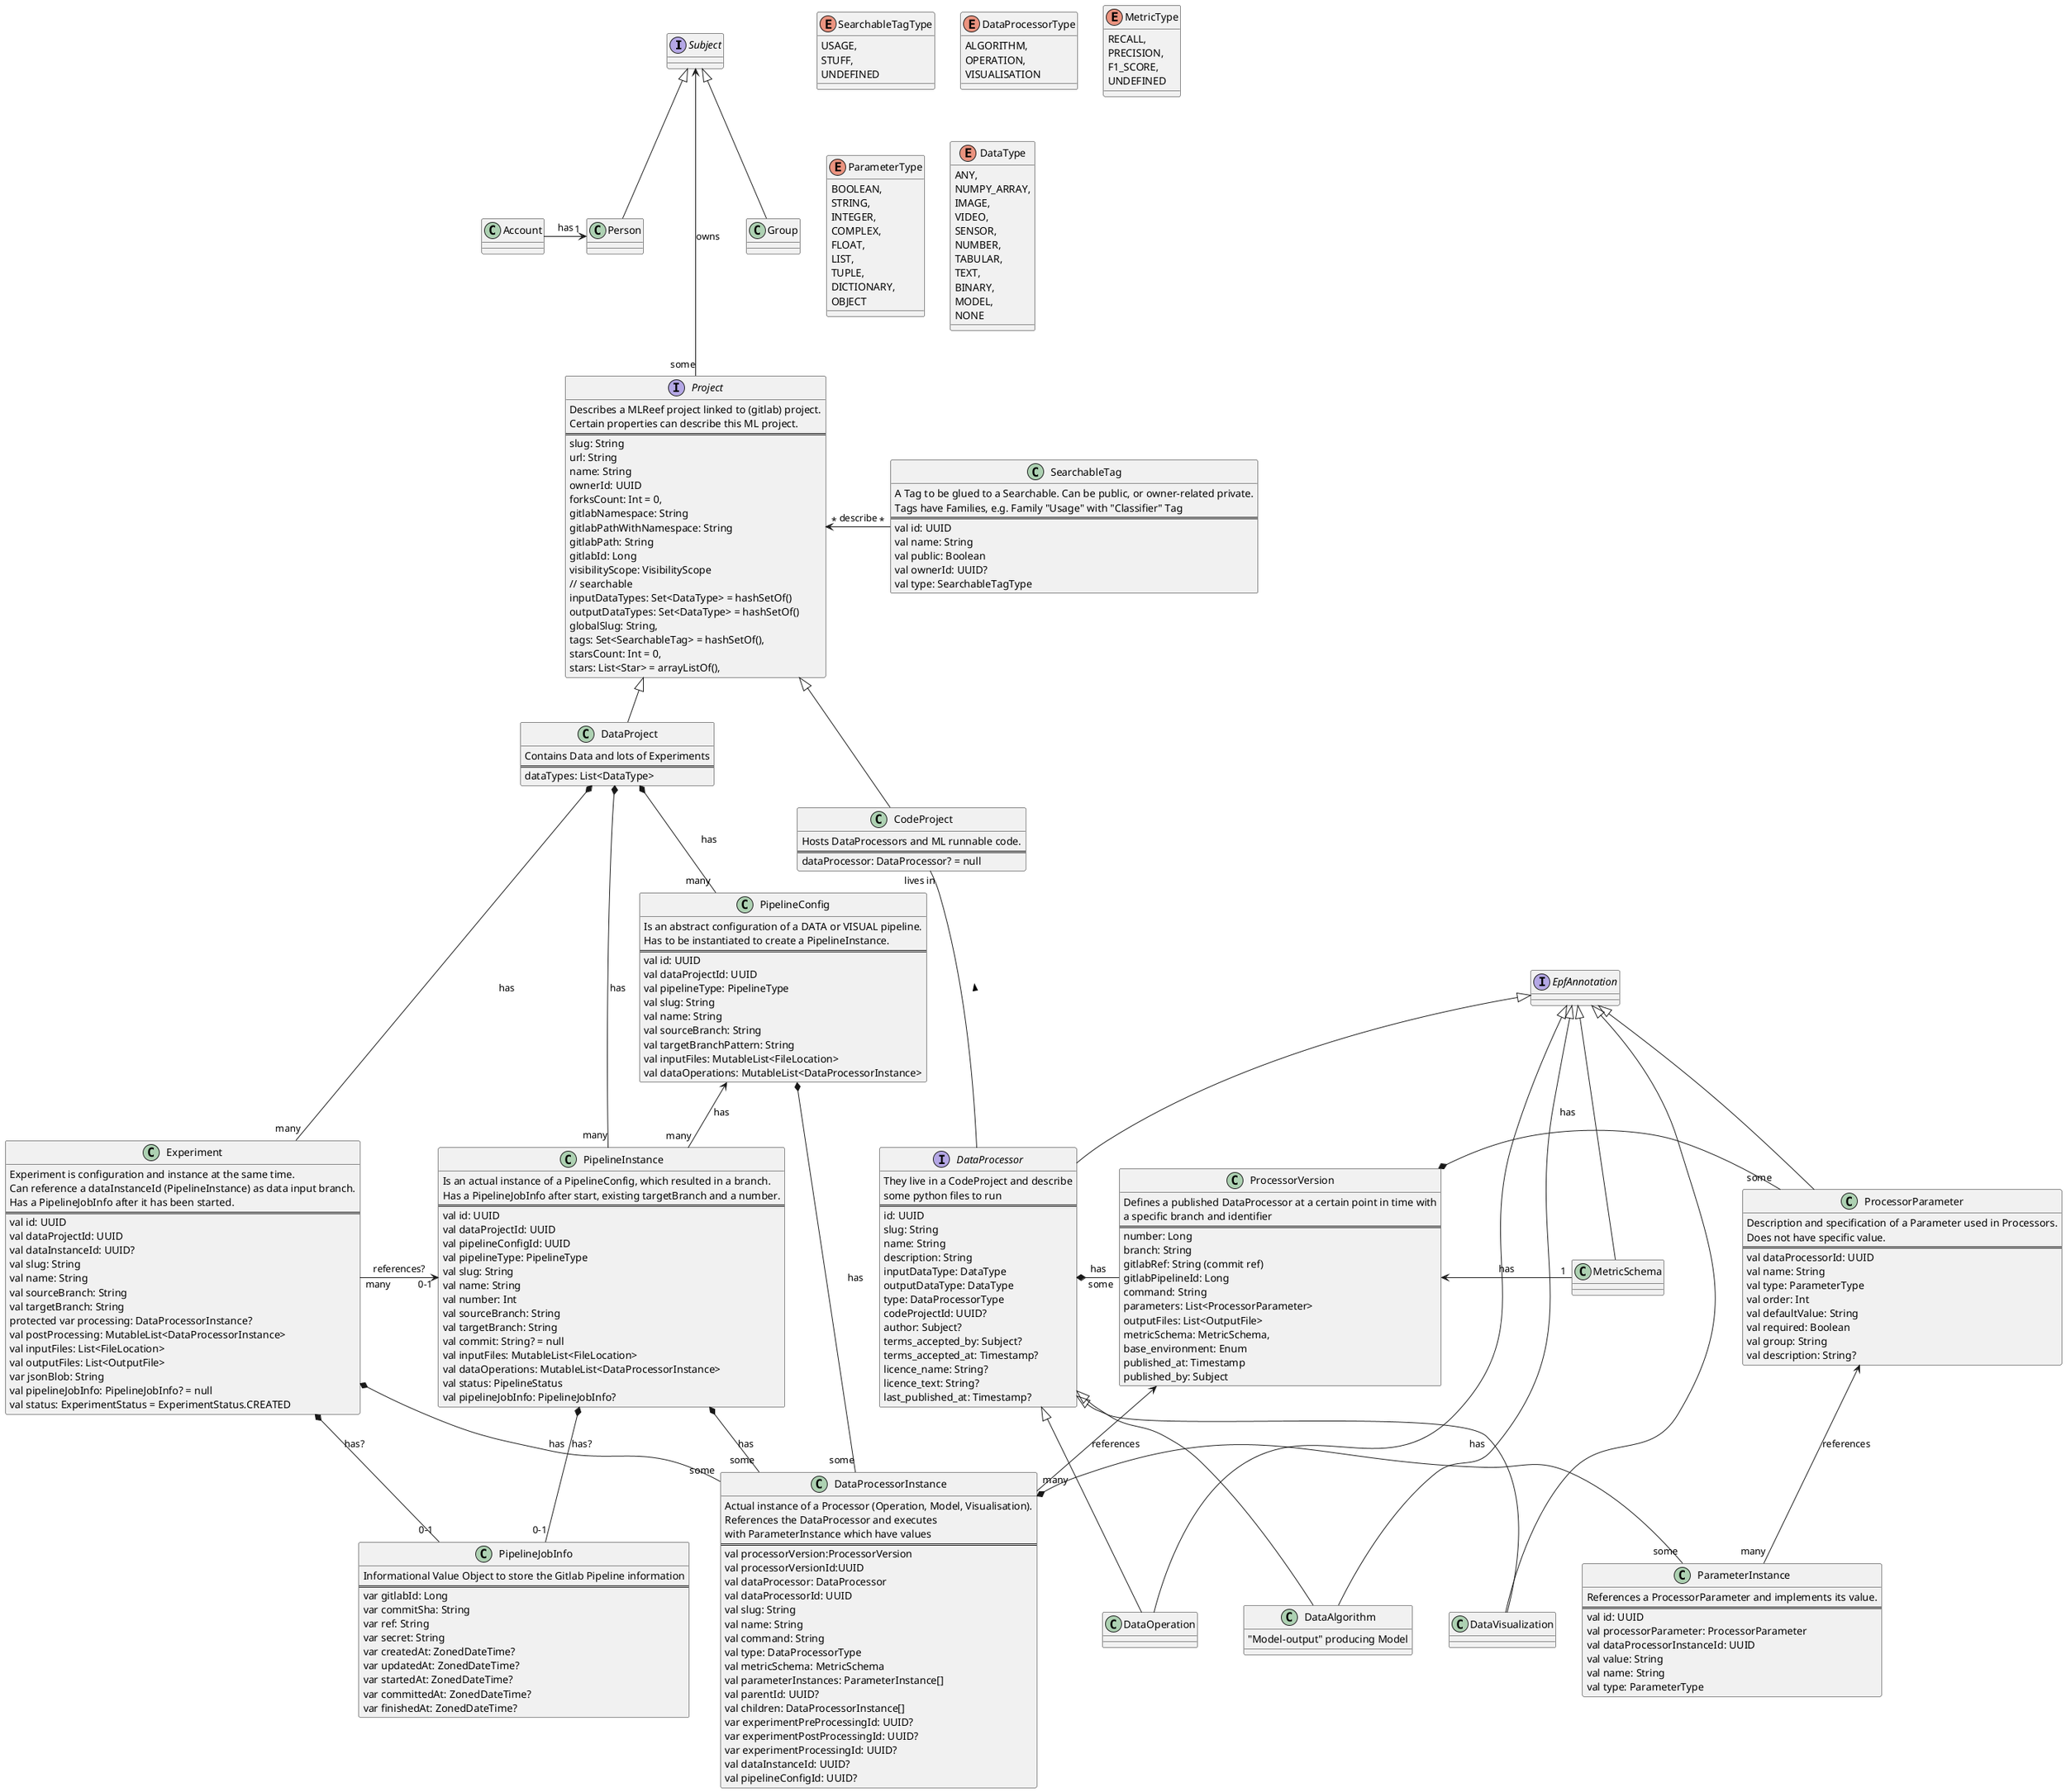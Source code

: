 Keywords:
* some: Indicates a "small" number which normally can be fetched eagerly
        and included in a DTO similar to an aggregation.
        Elements of a "some" group are connected by an interrelation.
        E.g: A shopping cart has _some_ items

* many: Indicates a possibly large amount of elements.
        Usually one does not want to fetch them as a sub-resource
        E.g: An online store category has _many_ items


@startuml

interface Subject {

}

Subject <|-- Group
Subject <|-- Person
Subject <--- "some" Project: "owns"

class Group {
}

class Person {
}

Account -> "1" Person : "has"


class Account {
}


interface EpfAnnotation

EpfAnnotation <|-- DataAlgorithm
EpfAnnotation <|-- DataProcessor
EpfAnnotation <|-- DataOperation
EpfAnnotation <|-- DataVisualization
EpfAnnotation <|-- ProcessorParameter
EpfAnnotation <|-- MetricSchema

interface Project {
    Describes a MLReef project linked to (gitlab) project.
    Certain properties can describe this ML project.
    ==
    slug: String
    url: String
    name: String
    ownerId: UUID
    forksCount: Int = 0,
    gitlabNamespace: String
    gitlabPathWithNamespace: String
    gitlabPath: String
    gitlabId: Long
    visibilityScope: VisibilityScope
    // searchable
    inputDataTypes: Set<DataType> = hashSetOf()
    outputDataTypes: Set<DataType> = hashSetOf()
    globalSlug: String,
    tags: Set<SearchableTag> = hashSetOf(),
    starsCount: Int = 0,
    stars: List<Star> = arrayListOf(),
}



class DataProject {
    Contains Data and lots of Experiments
    ==
    dataTypes: List<DataType>
}
class CodeProject {
    Hosts DataProcessors and ML runnable code.
    ==
    dataProcessor: DataProcessor? = null
}

Project <|-- CodeProject
Project <|-- DataProject


interface DataProcessor {
    They live in a CodeProject and describe
     some python files to run
    ==
    id: UUID
    slug: String
    name: String
    description: String
    inputDataType: DataType
    outputDataType: DataType
    type: DataProcessorType
    codeProjectId: UUID?
    author: Subject?
    terms_accepted_by: Subject?
    terms_accepted_at: Timestamp?
    licence_name: String?
    licence_text: String?
    last_published_at: Timestamp?
}


class ProcessorVersion {
    Defines a published DataProcessor at a certain point in time with
    a specific branch and identifier
    ==
    number: Long
    branch: String
    gitlabRef: String (commit ref)
    gitlabPipelineId: Long
    command: String
    parameters: List<ProcessorParameter>
    outputFiles: List<OutputFile>
    metricSchema: MetricSchema,
    base_environment: Enum
    published_at: Timestamp
    published_by: Subject
}

DataProcessor <|-- DataOperation
DataProcessor <|-- DataVisualization
DataProcessor <|-- DataAlgorithm

class DataAlgorithm {
  "Model-output" producing Model
}

Project "*" <- "*" SearchableTag : "describe"

CodeProject -- DataProcessor : "lives in" <

DataProject *-- "many" Experiment : "has"
DataProject *-- "many" PipelineConfig : "has"
DataProject *--- "many" PipelineInstance : "has"
PipelineConfig <-- "many" PipelineInstance : "has"

Experiment *-- "some" DataProcessorInstance : "has"
PipelineConfig *-- "some" DataProcessorInstance : "has"
PipelineInstance *-- "some" DataProcessorInstance : "has"

Experiment "many" -> "0-1" PipelineInstance : "references?"
Experiment *-- "0-1" PipelineJobInfo : "has?"
PipelineInstance *-- "0-1" PipelineJobInfo : "has?"

DataProcessor *- "some" ProcessorVersion : "has"
ProcessorVersion *- "some" ProcessorParameter : "has"
ProcessorVersion <- "1" MetricSchema : "has"
ProcessorVersion <-- "many" DataProcessorInstance : "references"
DataProcessorInstance *- "some" ParameterInstance : "has"
ProcessorParameter <-- "many" ParameterInstance : "references"

class DataProcessorInstance {
    Actual instance of a Processor (Operation, Model, Visualisation).
    References the DataProcessor and executes
     with ParameterInstance which have values
    ==
    val processorVersion:ProcessorVersion
    val processorVersionId:UUID
    val dataProcessor: DataProcessor
    val dataProcessorId: UUID
    val slug: String
    val name: String
    val command: String
    val type: DataProcessorType
    val metricSchema: MetricSchema
    val parameterInstances: ParameterInstance[]
    val parentId: UUID?
    val children: DataProcessorInstance[]
    var experimentPreProcessingId: UUID?
    var experimentPostProcessingId: UUID?
    var experimentProcessingId: UUID?
    val dataInstanceId: UUID?
    val pipelineConfigId: UUID?
}

class Experiment {
    Experiment is configuration and instance at the same time.
    Can reference a dataInstanceId (PipelineInstance) as data input branch.
    Has a PipelineJobInfo after it has been started.
    ==
    val id: UUID
    val dataProjectId: UUID
    val dataInstanceId: UUID?
    val slug: String
    val name: String
    val sourceBranch: String
    val targetBranch: String
    protected var processing: DataProcessorInstance?
    val postProcessing: MutableList<DataProcessorInstance>
    val inputFiles: List<FileLocation>
    val outputFiles: List<OutputFile>
    var jsonBlob: String
    val pipelineJobInfo: PipelineJobInfo? = null
    val status: ExperimentStatus = ExperimentStatus.CREATED
}

class PipelineConfig {
    Is an abstract configuration of a DATA or VISUAL pipeline.
    Has to be instantiated to create a PipelineInstance.
    ==
    val id: UUID
    val dataProjectId: UUID
    val pipelineType: PipelineType
    val slug: String
    val name: String
    val sourceBranch: String
    val targetBranchPattern: String
    val inputFiles: MutableList<FileLocation>
    val dataOperations: MutableList<DataProcessorInstance>
}

class PipelineInstance {
    Is an actual instance of a PipelineConfig, which resulted in a branch.
    Has a PipelineJobInfo after start, existing targetBranch and a number.
    ==
    val id: UUID
    val dataProjectId: UUID
    val pipelineConfigId: UUID
    val pipelineType: PipelineType
    val slug: String
    val name: String
    val number: Int
    val sourceBranch: String
    val targetBranch: String
    val commit: String? = null
    val inputFiles: MutableList<FileLocation>
    val dataOperations: MutableList<DataProcessorInstance>
    val status: PipelineStatus
    val pipelineJobInfo: PipelineJobInfo?
}

class ProcessorParameter {
    Description and specification of a Parameter used in Processors.
    Does not have specific value.
    ==
    val dataProcessorId: UUID
    val name: String
    val type: ParameterType
    val order: Int
    val defaultValue: String
    val required: Boolean
    val group: String
    val description: String?
}

class ParameterInstance {
    References a ProcessorParameter and implements its value.
    ==
    val id: UUID
    val processorParameter: ProcessorParameter
    val dataProcessorInstanceId: UUID
    val value: String
    val name: String
    val type: ParameterType
}

class PipelineJobInfo {
    Informational Value Object to store the Gitlab Pipeline information
    ==
    var gitlabId: Long
    var commitSha: String
    var ref: String
    var secret: String
    var createdAt: ZonedDateTime?
    var updatedAt: ZonedDateTime?
    var startedAt: ZonedDateTime?
    var committedAt: ZonedDateTime?
    var finishedAt: ZonedDateTime?
}

class SearchableTag {
    A Tag to be glued to a Searchable. Can be public, or owner-related private.
    Tags have Families, e.g. Family "Usage" with "Classifier" Tag
    ==
    val id: UUID
    val name: String
    val public: Boolean
    val ownerId: UUID?
    val type: SearchableTagType
}

enum SearchableTagType {
    USAGE,
    STUFF,
    UNDEFINED
}

enum DataProcessorType {
    ALGORITHM,
    OPERATION,
    VISUALISATION
}

enum MetricType {
    RECALL,
    PRECISION,
    F1_SCORE,
    UNDEFINED
}

enum ParameterType {
    BOOLEAN,
    STRING,
    INTEGER,
    COMPLEX,
    FLOAT,
    LIST,
    TUPLE,
    DICTIONARY,
    OBJECT
}

enum DataType {
    ANY,
    NUMPY_ARRAY,
    IMAGE,
    VIDEO,
    SENSOR,
    NUMBER,
    TABULAR,
    TEXT,
    BINARY,
    MODEL,
    NONE
}

@enduml

